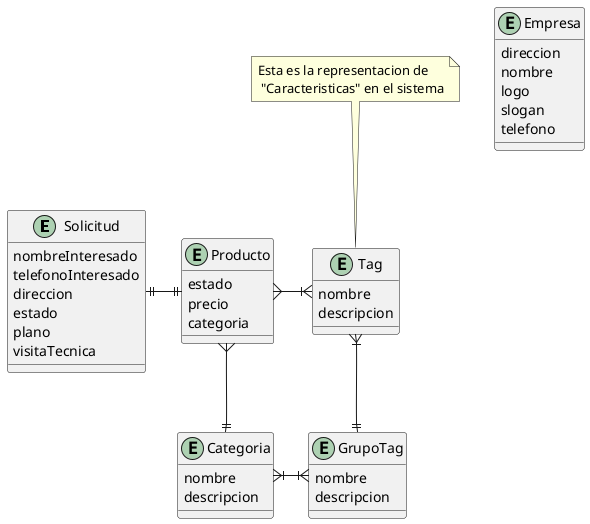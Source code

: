 @startuml MetalK_DataModel
    skinparam linestyle orto
    entity sol as "Solicitud"{
        nombreInteresado
        telefonoInteresado
        direccion
        estado
        plano
        visitaTecnica
    }

    entity pro as "Producto"{
        estado
        precio
        categoria
    }
    entity cat as "Categoria" {   
        nombre
        descripcion
    }

    entity gt as "GrupoTag" {   
        nombre
        descripcion
    }

    entity tag as "Tag" {   
        nombre
        descripcion
    }

    entity emp as "Empresa"{
        direccion
        nombre
        logo
        slogan
        telefono
    }


    tag }|-left-{ pro
    pro ||-left-|| sol
    pro }-down-|| cat
    tag }|-down-|| gt
    cat }|-right-|{ gt
    
    note top of tag: Esta es la representacion de \n "Caracteristicas" en el sistema


    
@enduml
